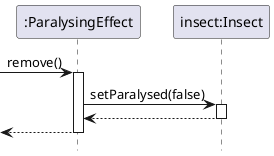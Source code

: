 @startuml ParalysingEffect/wearoff
hide footbox

participant ":ParalysingEffect" as effect
participant "insect:Insect" as target

-> effect : remove()
activate effect


'TODO itt gondolom valami másra volt gondolva nem a chewcountra
'       pl setParalysed(false)?
effect -> target : setParalysed(false)
activate target
return

return

@enduml